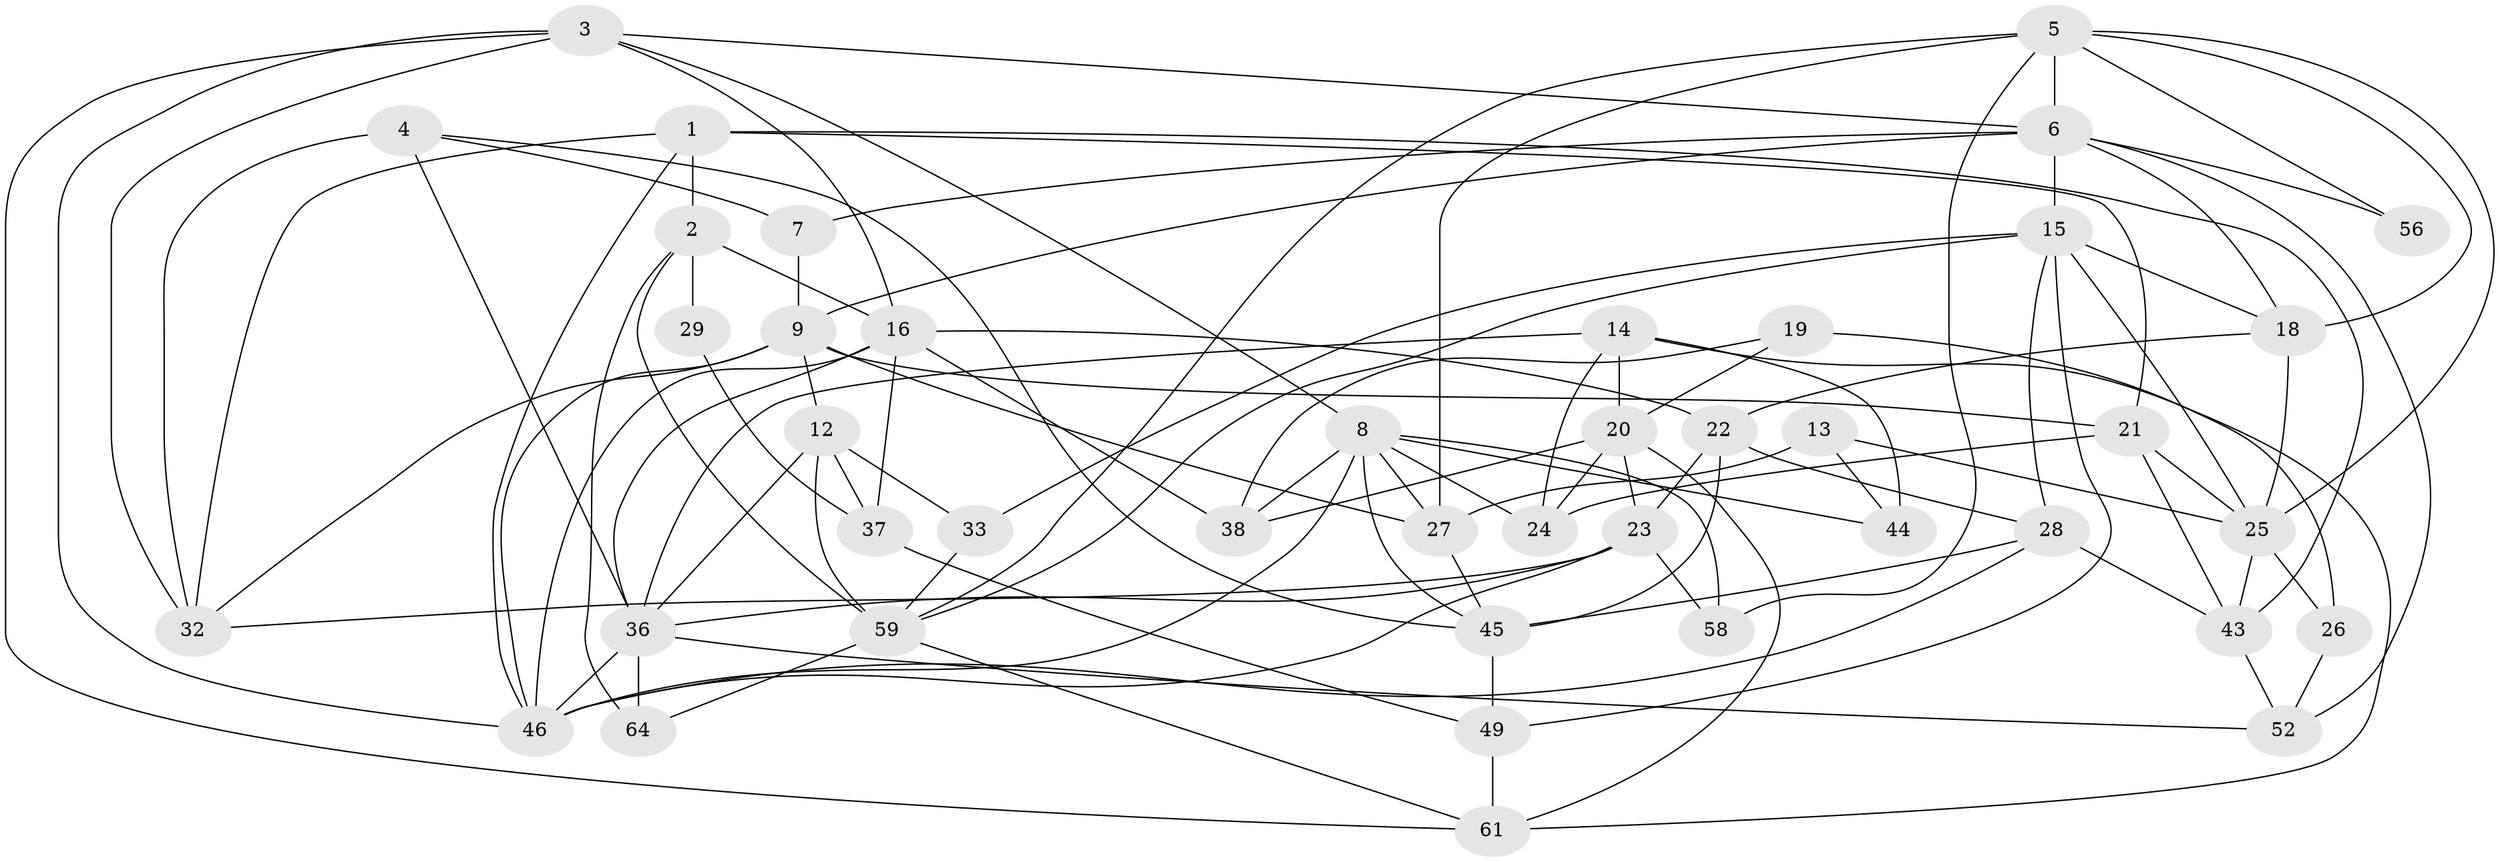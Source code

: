 // original degree distribution, {3: 0.2608695652173913, 4: 0.34782608695652173, 6: 0.057971014492753624, 5: 0.21739130434782608, 2: 0.08695652173913043, 8: 0.014492753623188406, 7: 0.014492753623188406}
// Generated by graph-tools (version 1.1) at 2025/42/03/06/25 10:42:01]
// undirected, 42 vertices, 105 edges
graph export_dot {
graph [start="1"]
  node [color=gray90,style=filled];
  1 [super="+55"];
  2 [super="+42"];
  3 [super="+10"];
  4;
  5 [super="+11"];
  6 [super="+40"];
  7;
  8 [super="+39"];
  9 [super="+31"];
  12 [super="+47"];
  13;
  14 [super="+34"];
  15 [super="+30"];
  16 [super="+17"];
  18;
  19 [super="+57"];
  20 [super="+48"];
  21;
  22 [super="+53"];
  23 [super="+51"];
  24;
  25 [super="+35"];
  26 [super="+54"];
  27 [super="+68"];
  28 [super="+41"];
  29;
  32 [super="+60"];
  33 [super="+66"];
  36 [super="+63"];
  37;
  38;
  43 [super="+69"];
  44;
  45 [super="+67"];
  46 [super="+50"];
  49;
  52;
  56;
  58;
  59 [super="+62"];
  61 [super="+65"];
  64;
  1 -- 43;
  1 -- 21;
  1 -- 32;
  1 -- 2;
  1 -- 46;
  2 -- 16 [weight=2];
  2 -- 29;
  2 -- 64;
  2 -- 59;
  3 -- 46;
  3 -- 8;
  3 -- 32;
  3 -- 16;
  3 -- 61;
  3 -- 6;
  4 -- 32;
  4 -- 36;
  4 -- 7;
  4 -- 45;
  5 -- 27;
  5 -- 56;
  5 -- 58;
  5 -- 59;
  5 -- 18;
  5 -- 25;
  5 -- 6;
  6 -- 15;
  6 -- 56;
  6 -- 18;
  6 -- 52;
  6 -- 7;
  6 -- 9;
  7 -- 9;
  8 -- 45;
  8 -- 44;
  8 -- 38;
  8 -- 24;
  8 -- 58;
  8 -- 46;
  8 -- 27;
  9 -- 27;
  9 -- 12;
  9 -- 32;
  9 -- 21;
  9 -- 46;
  12 -- 33;
  12 -- 37;
  12 -- 59 [weight=2];
  12 -- 36;
  13 -- 44;
  13 -- 27;
  13 -- 25;
  14 -- 44;
  14 -- 24;
  14 -- 61;
  14 -- 20;
  14 -- 36;
  15 -- 18;
  15 -- 28;
  15 -- 59;
  15 -- 25 [weight=2];
  15 -- 49;
  15 -- 33;
  16 -- 37;
  16 -- 36 [weight=2];
  16 -- 38;
  16 -- 46;
  16 -- 22;
  18 -- 22;
  18 -- 25;
  19 -- 26 [weight=2];
  19 -- 20;
  19 -- 38;
  20 -- 38;
  20 -- 23;
  20 -- 24;
  20 -- 61;
  21 -- 24;
  21 -- 25;
  21 -- 43;
  22 -- 23;
  22 -- 28;
  22 -- 45;
  23 -- 58;
  23 -- 46;
  23 -- 32;
  23 -- 36;
  25 -- 26;
  25 -- 43;
  26 -- 52;
  27 -- 45;
  28 -- 45;
  28 -- 43;
  28 -- 46;
  29 -- 37;
  33 -- 59;
  36 -- 46;
  36 -- 64;
  36 -- 52;
  37 -- 49;
  43 -- 52;
  45 -- 49;
  49 -- 61;
  59 -- 64;
  59 -- 61;
}
